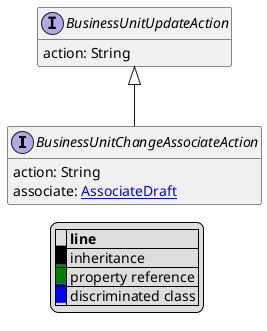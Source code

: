 @startuml

hide empty fields
hide empty methods
legend
|= |= line |
|<back:black>   </back>| inheritance |
|<back:green>   </back>| property reference |
|<back:blue>   </back>| discriminated class |
endlegend
interface BusinessUnitChangeAssociateAction [[BusinessUnitChangeAssociateAction.svg]] extends BusinessUnitUpdateAction {
    action: String
    associate: [[AssociateDraft.svg AssociateDraft]]
}
interface BusinessUnitUpdateAction [[BusinessUnitUpdateAction.svg]]  {
    action: String
}





@enduml
